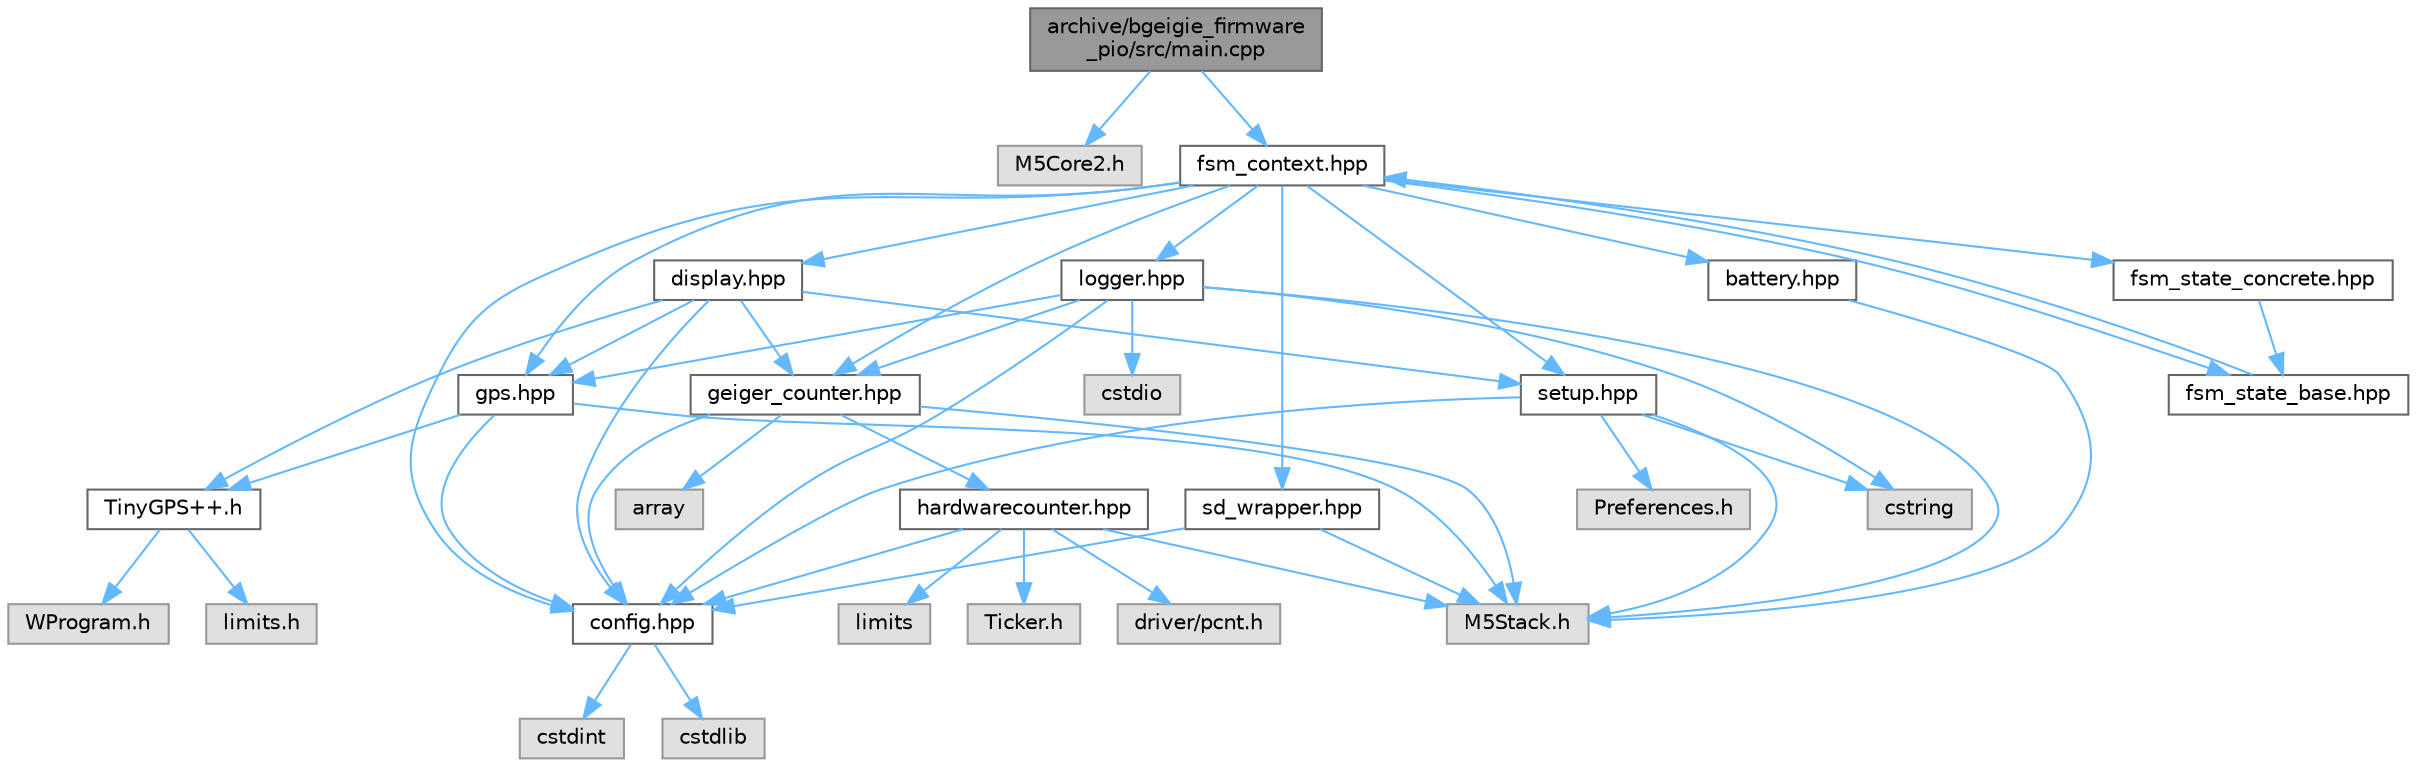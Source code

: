 digraph "archive/bgeigie_firmware_pio/src/main.cpp"
{
 // LATEX_PDF_SIZE
  bgcolor="transparent";
  edge [fontname=Helvetica,fontsize=10,labelfontname=Helvetica,labelfontsize=10];
  node [fontname=Helvetica,fontsize=10,shape=box,height=0.2,width=0.4];
  Node1 [id="Node000001",label="archive/bgeigie_firmware\l_pio/src/main.cpp",height=0.2,width=0.4,color="gray40", fillcolor="grey60", style="filled", fontcolor="black",tooltip=" "];
  Node1 -> Node2 [id="edge1_Node000001_Node000002",color="steelblue1",style="solid",tooltip=" "];
  Node2 [id="Node000002",label="M5Core2.h",height=0.2,width=0.4,color="grey60", fillcolor="#E0E0E0", style="filled",tooltip=" "];
  Node1 -> Node3 [id="edge2_Node000001_Node000003",color="steelblue1",style="solid",tooltip=" "];
  Node3 [id="Node000003",label="fsm_context.hpp",height=0.2,width=0.4,color="grey40", fillcolor="white", style="filled",URL="$src_2fsm__context_8hpp.html",tooltip=" "];
  Node3 -> Node4 [id="edge3_Node000003_Node000004",color="steelblue1",style="solid",tooltip=" "];
  Node4 [id="Node000004",label="config.hpp",height=0.2,width=0.4,color="grey40", fillcolor="white", style="filled",URL="$src_2config_8hpp.html",tooltip=" "];
  Node4 -> Node5 [id="edge4_Node000004_Node000005",color="steelblue1",style="solid",tooltip=" "];
  Node5 [id="Node000005",label="cstdint",height=0.2,width=0.4,color="grey60", fillcolor="#E0E0E0", style="filled",tooltip=" "];
  Node4 -> Node6 [id="edge5_Node000004_Node000006",color="steelblue1",style="solid",tooltip=" "];
  Node6 [id="Node000006",label="cstdlib",height=0.2,width=0.4,color="grey60", fillcolor="#E0E0E0", style="filled",tooltip=" "];
  Node3 -> Node7 [id="edge6_Node000003_Node000007",color="steelblue1",style="solid",tooltip=" "];
  Node7 [id="Node000007",label="battery.hpp",height=0.2,width=0.4,color="grey40", fillcolor="white", style="filled",URL="$src_2battery_8hpp.html",tooltip=" "];
  Node7 -> Node8 [id="edge7_Node000007_Node000008",color="steelblue1",style="solid",tooltip=" "];
  Node8 [id="Node000008",label="M5Stack.h",height=0.2,width=0.4,color="grey60", fillcolor="#E0E0E0", style="filled",tooltip=" "];
  Node3 -> Node9 [id="edge8_Node000003_Node000009",color="steelblue1",style="solid",tooltip=" "];
  Node9 [id="Node000009",label="geiger_counter.hpp",height=0.2,width=0.4,color="grey40", fillcolor="white", style="filled",URL="$src_2geiger__counter_8hpp.html",tooltip=" "];
  Node9 -> Node10 [id="edge9_Node000009_Node000010",color="steelblue1",style="solid",tooltip=" "];
  Node10 [id="Node000010",label="array",height=0.2,width=0.4,color="grey60", fillcolor="#E0E0E0", style="filled",tooltip=" "];
  Node9 -> Node8 [id="edge10_Node000009_Node000008",color="steelblue1",style="solid",tooltip=" "];
  Node9 -> Node4 [id="edge11_Node000009_Node000004",color="steelblue1",style="solid",tooltip=" "];
  Node9 -> Node11 [id="edge12_Node000009_Node000011",color="steelblue1",style="solid",tooltip=" "];
  Node11 [id="Node000011",label="hardwarecounter.hpp",height=0.2,width=0.4,color="grey40", fillcolor="white", style="filled",URL="$src_2hardwarecounter_8hpp.html",tooltip=" "];
  Node11 -> Node12 [id="edge13_Node000011_Node000012",color="steelblue1",style="solid",tooltip=" "];
  Node12 [id="Node000012",label="limits",height=0.2,width=0.4,color="grey60", fillcolor="#E0E0E0", style="filled",tooltip=" "];
  Node11 -> Node8 [id="edge14_Node000011_Node000008",color="steelblue1",style="solid",tooltip=" "];
  Node11 -> Node13 [id="edge15_Node000011_Node000013",color="steelblue1",style="solid",tooltip=" "];
  Node13 [id="Node000013",label="Ticker.h",height=0.2,width=0.4,color="grey60", fillcolor="#E0E0E0", style="filled",tooltip=" "];
  Node11 -> Node14 [id="edge16_Node000011_Node000014",color="steelblue1",style="solid",tooltip=" "];
  Node14 [id="Node000014",label="driver/pcnt.h",height=0.2,width=0.4,color="grey60", fillcolor="#E0E0E0", style="filled",tooltip=" "];
  Node11 -> Node4 [id="edge17_Node000011_Node000004",color="steelblue1",style="solid",tooltip=" "];
  Node3 -> Node15 [id="edge18_Node000003_Node000015",color="steelblue1",style="solid",tooltip=" "];
  Node15 [id="Node000015",label="gps.hpp",height=0.2,width=0.4,color="grey40", fillcolor="white", style="filled",URL="$src_2gps_8hpp.html",tooltip=" "];
  Node15 -> Node8 [id="edge19_Node000015_Node000008",color="steelblue1",style="solid",tooltip=" "];
  Node15 -> Node16 [id="edge20_Node000015_Node000016",color="steelblue1",style="solid",tooltip=" "];
  Node16 [id="Node000016",label="TinyGPS++.h",height=0.2,width=0.4,color="grey40", fillcolor="white", style="filled",URL="$src_2_tiny_g_p_s_09_09_8h.html",tooltip=" "];
  Node16 -> Node17 [id="edge21_Node000016_Node000017",color="steelblue1",style="solid",tooltip=" "];
  Node17 [id="Node000017",label="WProgram.h",height=0.2,width=0.4,color="grey60", fillcolor="#E0E0E0", style="filled",tooltip=" "];
  Node16 -> Node18 [id="edge22_Node000016_Node000018",color="steelblue1",style="solid",tooltip=" "];
  Node18 [id="Node000018",label="limits.h",height=0.2,width=0.4,color="grey60", fillcolor="#E0E0E0", style="filled",tooltip=" "];
  Node15 -> Node4 [id="edge23_Node000015_Node000004",color="steelblue1",style="solid",tooltip=" "];
  Node3 -> Node19 [id="edge24_Node000003_Node000019",color="steelblue1",style="solid",tooltip=" "];
  Node19 [id="Node000019",label="setup.hpp",height=0.2,width=0.4,color="grey40", fillcolor="white", style="filled",URL="$src_2setup_8hpp.html",tooltip=" "];
  Node19 -> Node20 [id="edge25_Node000019_Node000020",color="steelblue1",style="solid",tooltip=" "];
  Node20 [id="Node000020",label="cstring",height=0.2,width=0.4,color="grey60", fillcolor="#E0E0E0", style="filled",tooltip=" "];
  Node19 -> Node8 [id="edge26_Node000019_Node000008",color="steelblue1",style="solid",tooltip=" "];
  Node19 -> Node4 [id="edge27_Node000019_Node000004",color="steelblue1",style="solid",tooltip=" "];
  Node19 -> Node21 [id="edge28_Node000019_Node000021",color="steelblue1",style="solid",tooltip=" "];
  Node21 [id="Node000021",label="Preferences.h",height=0.2,width=0.4,color="grey60", fillcolor="#E0E0E0", style="filled",tooltip=" "];
  Node3 -> Node22 [id="edge29_Node000003_Node000022",color="steelblue1",style="solid",tooltip=" "];
  Node22 [id="Node000022",label="display.hpp",height=0.2,width=0.4,color="grey40", fillcolor="white", style="filled",URL="$src_2display_8hpp.html",tooltip=" "];
  Node22 -> Node16 [id="edge30_Node000022_Node000016",color="steelblue1",style="solid",tooltip=" "];
  Node22 -> Node4 [id="edge31_Node000022_Node000004",color="steelblue1",style="solid",tooltip=" "];
  Node22 -> Node19 [id="edge32_Node000022_Node000019",color="steelblue1",style="solid",tooltip=" "];
  Node22 -> Node15 [id="edge33_Node000022_Node000015",color="steelblue1",style="solid",tooltip=" "];
  Node22 -> Node9 [id="edge34_Node000022_Node000009",color="steelblue1",style="solid",tooltip=" "];
  Node3 -> Node23 [id="edge35_Node000003_Node000023",color="steelblue1",style="solid",tooltip=" "];
  Node23 [id="Node000023",label="logger.hpp",height=0.2,width=0.4,color="grey40", fillcolor="white", style="filled",URL="$src_2logger_8hpp.html",tooltip=" "];
  Node23 -> Node8 [id="edge36_Node000023_Node000008",color="steelblue1",style="solid",tooltip=" "];
  Node23 -> Node4 [id="edge37_Node000023_Node000004",color="steelblue1",style="solid",tooltip=" "];
  Node23 -> Node24 [id="edge38_Node000023_Node000024",color="steelblue1",style="solid",tooltip=" "];
  Node24 [id="Node000024",label="cstdio",height=0.2,width=0.4,color="grey60", fillcolor="#E0E0E0", style="filled",tooltip=" "];
  Node23 -> Node20 [id="edge39_Node000023_Node000020",color="steelblue1",style="solid",tooltip=" "];
  Node23 -> Node15 [id="edge40_Node000023_Node000015",color="steelblue1",style="solid",tooltip=" "];
  Node23 -> Node9 [id="edge41_Node000023_Node000009",color="steelblue1",style="solid",tooltip=" "];
  Node3 -> Node25 [id="edge42_Node000003_Node000025",color="steelblue1",style="solid",tooltip=" "];
  Node25 [id="Node000025",label="sd_wrapper.hpp",height=0.2,width=0.4,color="grey40", fillcolor="white", style="filled",URL="$src_2sd__wrapper_8hpp.html",tooltip=" "];
  Node25 -> Node8 [id="edge43_Node000025_Node000008",color="steelblue1",style="solid",tooltip=" "];
  Node25 -> Node4 [id="edge44_Node000025_Node000004",color="steelblue1",style="solid",tooltip=" "];
  Node3 -> Node26 [id="edge45_Node000003_Node000026",color="steelblue1",style="solid",tooltip=" "];
  Node26 [id="Node000026",label="fsm_state_base.hpp",height=0.2,width=0.4,color="grey40", fillcolor="white", style="filled",URL="$src_2fsm__state__base_8hpp.html",tooltip=" "];
  Node26 -> Node3 [id="edge46_Node000026_Node000003",color="steelblue1",style="solid",tooltip=" "];
  Node3 -> Node27 [id="edge47_Node000003_Node000027",color="steelblue1",style="solid",tooltip=" "];
  Node27 [id="Node000027",label="fsm_state_concrete.hpp",height=0.2,width=0.4,color="grey40", fillcolor="white", style="filled",URL="$src_2fsm__state__concrete_8hpp.html",tooltip=" "];
  Node27 -> Node26 [id="edge48_Node000027_Node000026",color="steelblue1",style="solid",tooltip=" "];
}
